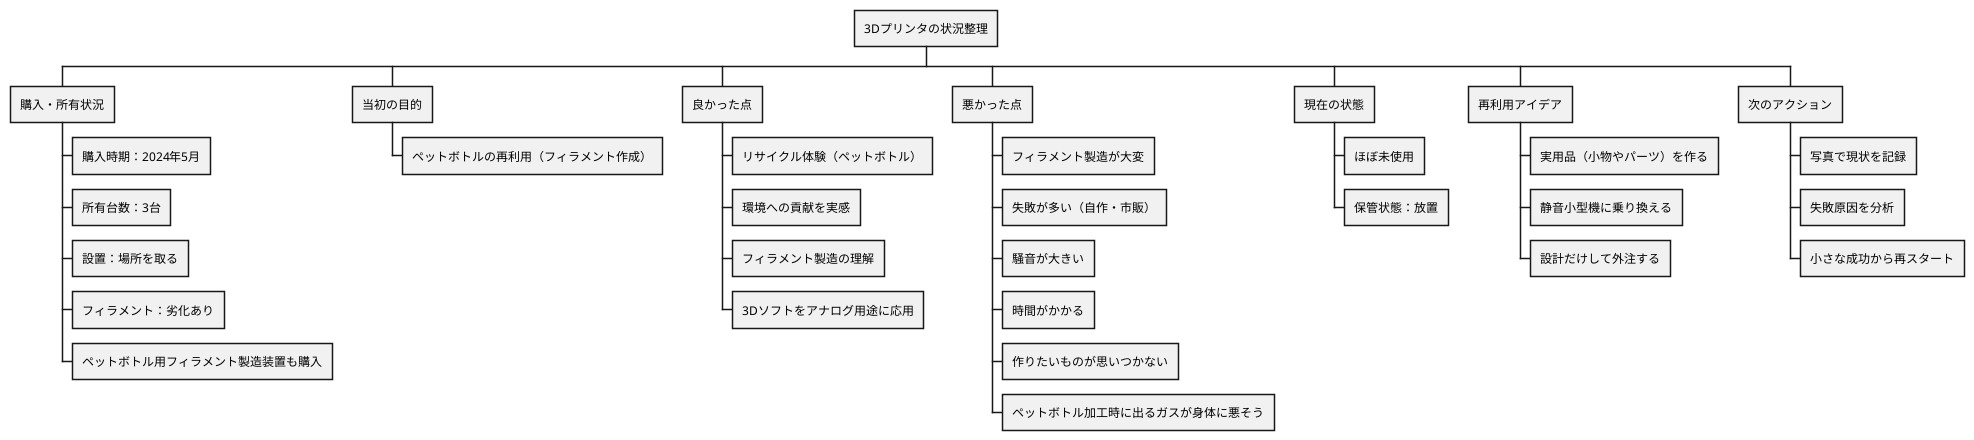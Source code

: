 @startwbs
* 3Dプリンタの状況整理
** 購入・所有状況
*** 購入時期：2024年5月
*** 所有台数：3台
*** 設置：場所を取る
*** フィラメント：劣化あり
*** ペットボトル用フィラメント製造装置も購入
** 当初の目的
*** ペットボトルの再利用（フィラメント作成）
** 良かった点
*** リサイクル体験（ペットボトル）
*** 環境への貢献を実感
*** フィラメント製造の理解
*** 3Dソフトをアナログ用途に応用
** 悪かった点
*** フィラメント製造が大変
*** 失敗が多い（自作・市販）
*** 騒音が大きい
*** 時間がかかる
*** 作りたいものが思いつかない
*** ペットボトル加工時に出るガスが身体に悪そう
** 現在の状態
*** ほぼ未使用
*** 保管状態：放置
** 再利用アイデア
*** 実用品（小物やパーツ）を作る
*** 静音小型機に乗り換える
*** 設計だけして外注する
** 次のアクション
*** 写真で現状を記録
*** 失敗原因を分析
*** 小さな成功から再スタート
@endwbs